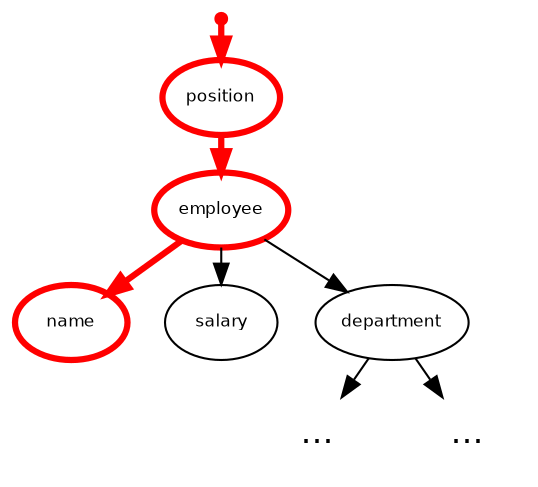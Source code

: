 
digraph {
    graph [ranksep=.25 nodesep=.25, pad=.1, bgcolor=transparent]
    node [fontname="DejaVu Sans", fontsize=8]
    void [shape=point penwidth=3 color=red]
    posn [label=position penwidth=3 color=red]
    posn_empl [label=employee penwidth=3 color=red]
    posn_empl_name [label=name penwidth=3 color=red]
    posn_empl_salary [label=salary]
    posn_empl_dept [label=department]
    posn_empl_dept_name [shape=none label="&hellip;" fontsize=16]
    posn_empl_dept_empl [shape=none label="&hellip;" fontsize=16]
    void -> posn [penwidth=3 color=red]
    posn -> posn_empl [penwidth=3 color=red]
    posn_empl -> posn_empl_name [penwidth=3 color=red]
    posn_empl -> posn_empl_salary
    posn_empl -> posn_empl_dept
    posn_empl_dept -> posn_empl_dept_name
    posn_empl_dept -> posn_empl_dept_empl
}

